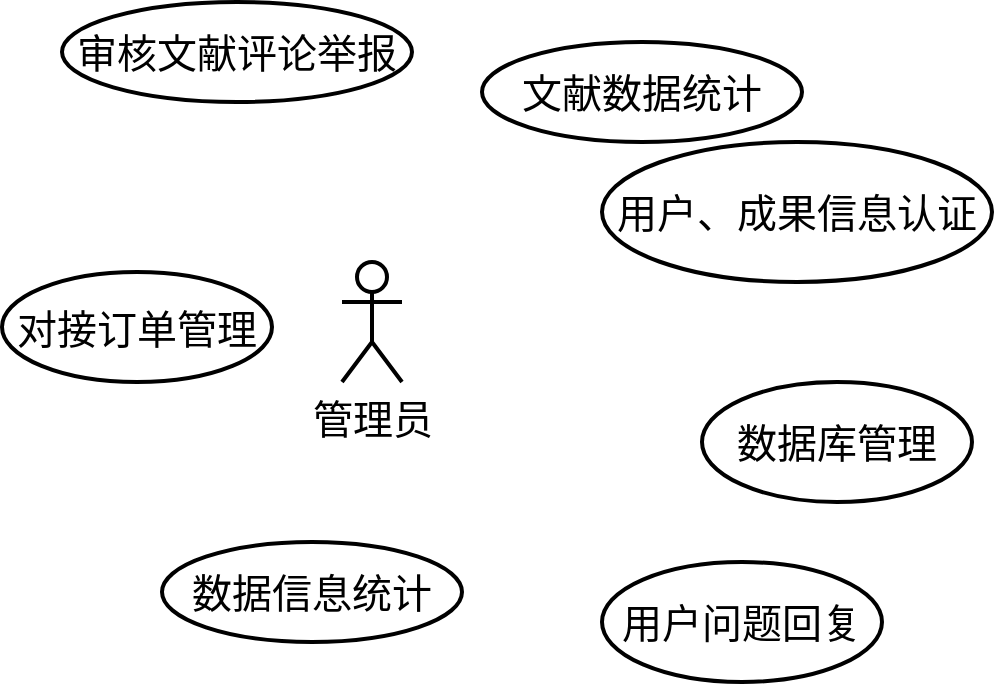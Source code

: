 <mxfile version="24.1.0" type="github">
  <diagram name="Page-1" id="c4acf3e9-155e-7222-9cf6-157b1a14988f">
    <mxGraphModel dx="788" dy="561" grid="1" gridSize="10" guides="1" tooltips="1" connect="1" arrows="1" fold="1" page="1" pageScale="1" pageWidth="850" pageHeight="1100" background="none" math="0" shadow="0">
      <root>
        <mxCell id="0" />
        <mxCell id="1" parent="0" />
        <mxCell id="pQSvEq8nZic_1JVtmuSm-1" value="管理员" style="shape=umlActor;verticalLabelPosition=bottom;verticalAlign=top;html=1;outlineConnect=0;strokeWidth=2;fontSize=20;" vertex="1" parent="1">
          <mxGeometry x="340" y="270" width="30" height="60" as="geometry" />
        </mxCell>
        <mxCell id="pQSvEq8nZic_1JVtmuSm-6" value="用户、成果信息认证" style="ellipse;whiteSpace=wrap;html=1;strokeWidth=2;fontSize=20;" vertex="1" parent="1">
          <mxGeometry x="470" y="210" width="195" height="70" as="geometry" />
        </mxCell>
        <mxCell id="pQSvEq8nZic_1JVtmuSm-7" value="数据库管理" style="ellipse;whiteSpace=wrap;html=1;strokeWidth=2;fontSize=20;" vertex="1" parent="1">
          <mxGeometry x="520" y="330" width="135" height="60" as="geometry" />
        </mxCell>
        <mxCell id="pQSvEq8nZic_1JVtmuSm-8" value="用户问题回复" style="ellipse;whiteSpace=wrap;html=1;strokeWidth=2;fontSize=20;" vertex="1" parent="1">
          <mxGeometry x="470" y="420" width="140" height="60" as="geometry" />
        </mxCell>
        <mxCell id="pQSvEq8nZic_1JVtmuSm-9" value="数据信息统计" style="ellipse;whiteSpace=wrap;html=1;strokeWidth=2;fontSize=20;" vertex="1" parent="1">
          <mxGeometry x="250" y="410" width="150" height="50" as="geometry" />
        </mxCell>
        <mxCell id="pQSvEq8nZic_1JVtmuSm-10" value="对接订单管理" style="ellipse;whiteSpace=wrap;html=1;strokeWidth=2;fontSize=20;" vertex="1" parent="1">
          <mxGeometry x="170" y="275" width="135" height="55" as="geometry" />
        </mxCell>
        <mxCell id="pQSvEq8nZic_1JVtmuSm-11" value="文献数据统计" style="ellipse;whiteSpace=wrap;html=1;strokeWidth=2;fontSize=20;" vertex="1" parent="1">
          <mxGeometry x="410" y="160" width="160" height="50" as="geometry" />
        </mxCell>
        <mxCell id="pQSvEq8nZic_1JVtmuSm-12" value="审核文献评论举报" style="ellipse;whiteSpace=wrap;html=1;strokeWidth=2;fontSize=20;" vertex="1" parent="1">
          <mxGeometry x="200" y="140" width="175" height="50" as="geometry" />
        </mxCell>
      </root>
    </mxGraphModel>
  </diagram>
</mxfile>
